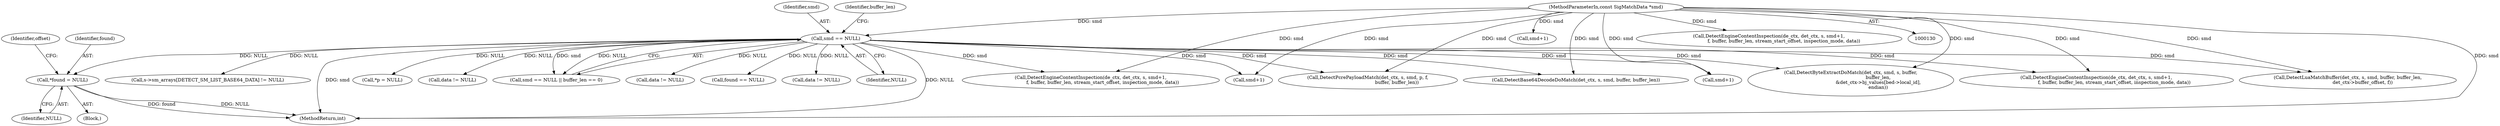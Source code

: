 digraph "0_suricata_47afc577ff763150f9b47f10331f5ef9eb847a57@pointer" {
"1000217" [label="(Call,*found = NULL)"];
"1000172" [label="(Call,smd == NULL)"];
"1000134" [label="(MethodParameterIn,const SigMatchData *smd)"];
"1000173" [label="(Identifier,smd)"];
"1001522" [label="(Call,smd+1)"];
"1000670" [label="(Call,found == NULL)"];
"1001278" [label="(Call,data != NULL)"];
"1000218" [label="(Identifier,found)"];
"1000134" [label="(MethodParameterIn,const SigMatchData *smd)"];
"1000174" [label="(Identifier,NULL)"];
"1000219" [label="(Identifier,NULL)"];
"1001518" [label="(Call,DetectEngineContentInspection(de_ctx, det_ctx, s, smd+1,\n                f, buffer, buffer_len, stream_start_offset, inspection_mode, data))"];
"1000171" [label="(Call,smd == NULL || buffer_len == 0)"];
"1000217" [label="(Call,*found = NULL)"];
"1001462" [label="(Call,s->sm_arrays[DETECT_SM_LIST_BASE64_DATA] != NULL)"];
"1000964" [label="(Call,*p = NULL)"];
"1000176" [label="(Identifier,buffer_len)"];
"1001427" [label="(Call,DetectLuaMatchBuffer(det_ctx, s, smd, buffer, buffer_len,\n                    det_ctx->buffer_offset, f))"];
"1000978" [label="(Call,DetectPcrePayloadMatch(det_ctx, s, smd, p, f,\n                                       buffer, buffer_len))"];
"1001454" [label="(Call,DetectBase64DecodeDoMatch(det_ctx, s, smd, buffer, buffer_len))"];
"1000802" [label="(Call,smd+1)"];
"1001203" [label="(Call,data != NULL)"];
"1001020" [label="(Call,smd+1)"];
"1001115" [label="(Call,data != NULL)"];
"1001542" [label="(MethodReturn,int)"];
"1000172" [label="(Call,smd == NULL)"];
"1001306" [label="(Call,DetectByteExtractDoMatch(det_ctx, smd, s, buffer,\n                                     buffer_len,\n                                     &det_ctx->bj_values[bed->local_id],\n                                     endian))"];
"1000193" [label="(Block,)"];
"1000222" [label="(Identifier,offset)"];
"1000798" [label="(Call,DetectEngineContentInspection(de_ctx, det_ctx, s, smd+1,\n                        f, buffer, buffer_len, stream_start_offset, inspection_mode, data))"];
"1001016" [label="(Call,DetectEngineContentInspection(de_ctx, det_ctx, s, smd+1,\n                    f, buffer, buffer_len, stream_start_offset, inspection_mode, data))"];
"1000217" -> "1000193"  [label="AST: "];
"1000217" -> "1000219"  [label="CFG: "];
"1000218" -> "1000217"  [label="AST: "];
"1000219" -> "1000217"  [label="AST: "];
"1000222" -> "1000217"  [label="CFG: "];
"1000217" -> "1001542"  [label="DDG: NULL"];
"1000217" -> "1001542"  [label="DDG: found"];
"1000172" -> "1000217"  [label="DDG: NULL"];
"1000172" -> "1000171"  [label="AST: "];
"1000172" -> "1000174"  [label="CFG: "];
"1000173" -> "1000172"  [label="AST: "];
"1000174" -> "1000172"  [label="AST: "];
"1000176" -> "1000172"  [label="CFG: "];
"1000171" -> "1000172"  [label="CFG: "];
"1000172" -> "1001542"  [label="DDG: smd"];
"1000172" -> "1001542"  [label="DDG: NULL"];
"1000172" -> "1000171"  [label="DDG: smd"];
"1000172" -> "1000171"  [label="DDG: NULL"];
"1000134" -> "1000172"  [label="DDG: smd"];
"1000172" -> "1000670"  [label="DDG: NULL"];
"1000172" -> "1000798"  [label="DDG: smd"];
"1000172" -> "1000802"  [label="DDG: smd"];
"1000172" -> "1000964"  [label="DDG: NULL"];
"1000172" -> "1000978"  [label="DDG: smd"];
"1000172" -> "1001115"  [label="DDG: NULL"];
"1000172" -> "1001203"  [label="DDG: NULL"];
"1000172" -> "1001278"  [label="DDG: NULL"];
"1000172" -> "1001306"  [label="DDG: smd"];
"1000172" -> "1001427"  [label="DDG: smd"];
"1000172" -> "1001454"  [label="DDG: smd"];
"1000172" -> "1001462"  [label="DDG: NULL"];
"1000172" -> "1001518"  [label="DDG: smd"];
"1000172" -> "1001522"  [label="DDG: smd"];
"1000134" -> "1000130"  [label="AST: "];
"1000134" -> "1001542"  [label="DDG: smd"];
"1000134" -> "1000798"  [label="DDG: smd"];
"1000134" -> "1000802"  [label="DDG: smd"];
"1000134" -> "1000978"  [label="DDG: smd"];
"1000134" -> "1001016"  [label="DDG: smd"];
"1000134" -> "1001020"  [label="DDG: smd"];
"1000134" -> "1001306"  [label="DDG: smd"];
"1000134" -> "1001427"  [label="DDG: smd"];
"1000134" -> "1001454"  [label="DDG: smd"];
"1000134" -> "1001518"  [label="DDG: smd"];
"1000134" -> "1001522"  [label="DDG: smd"];
}
